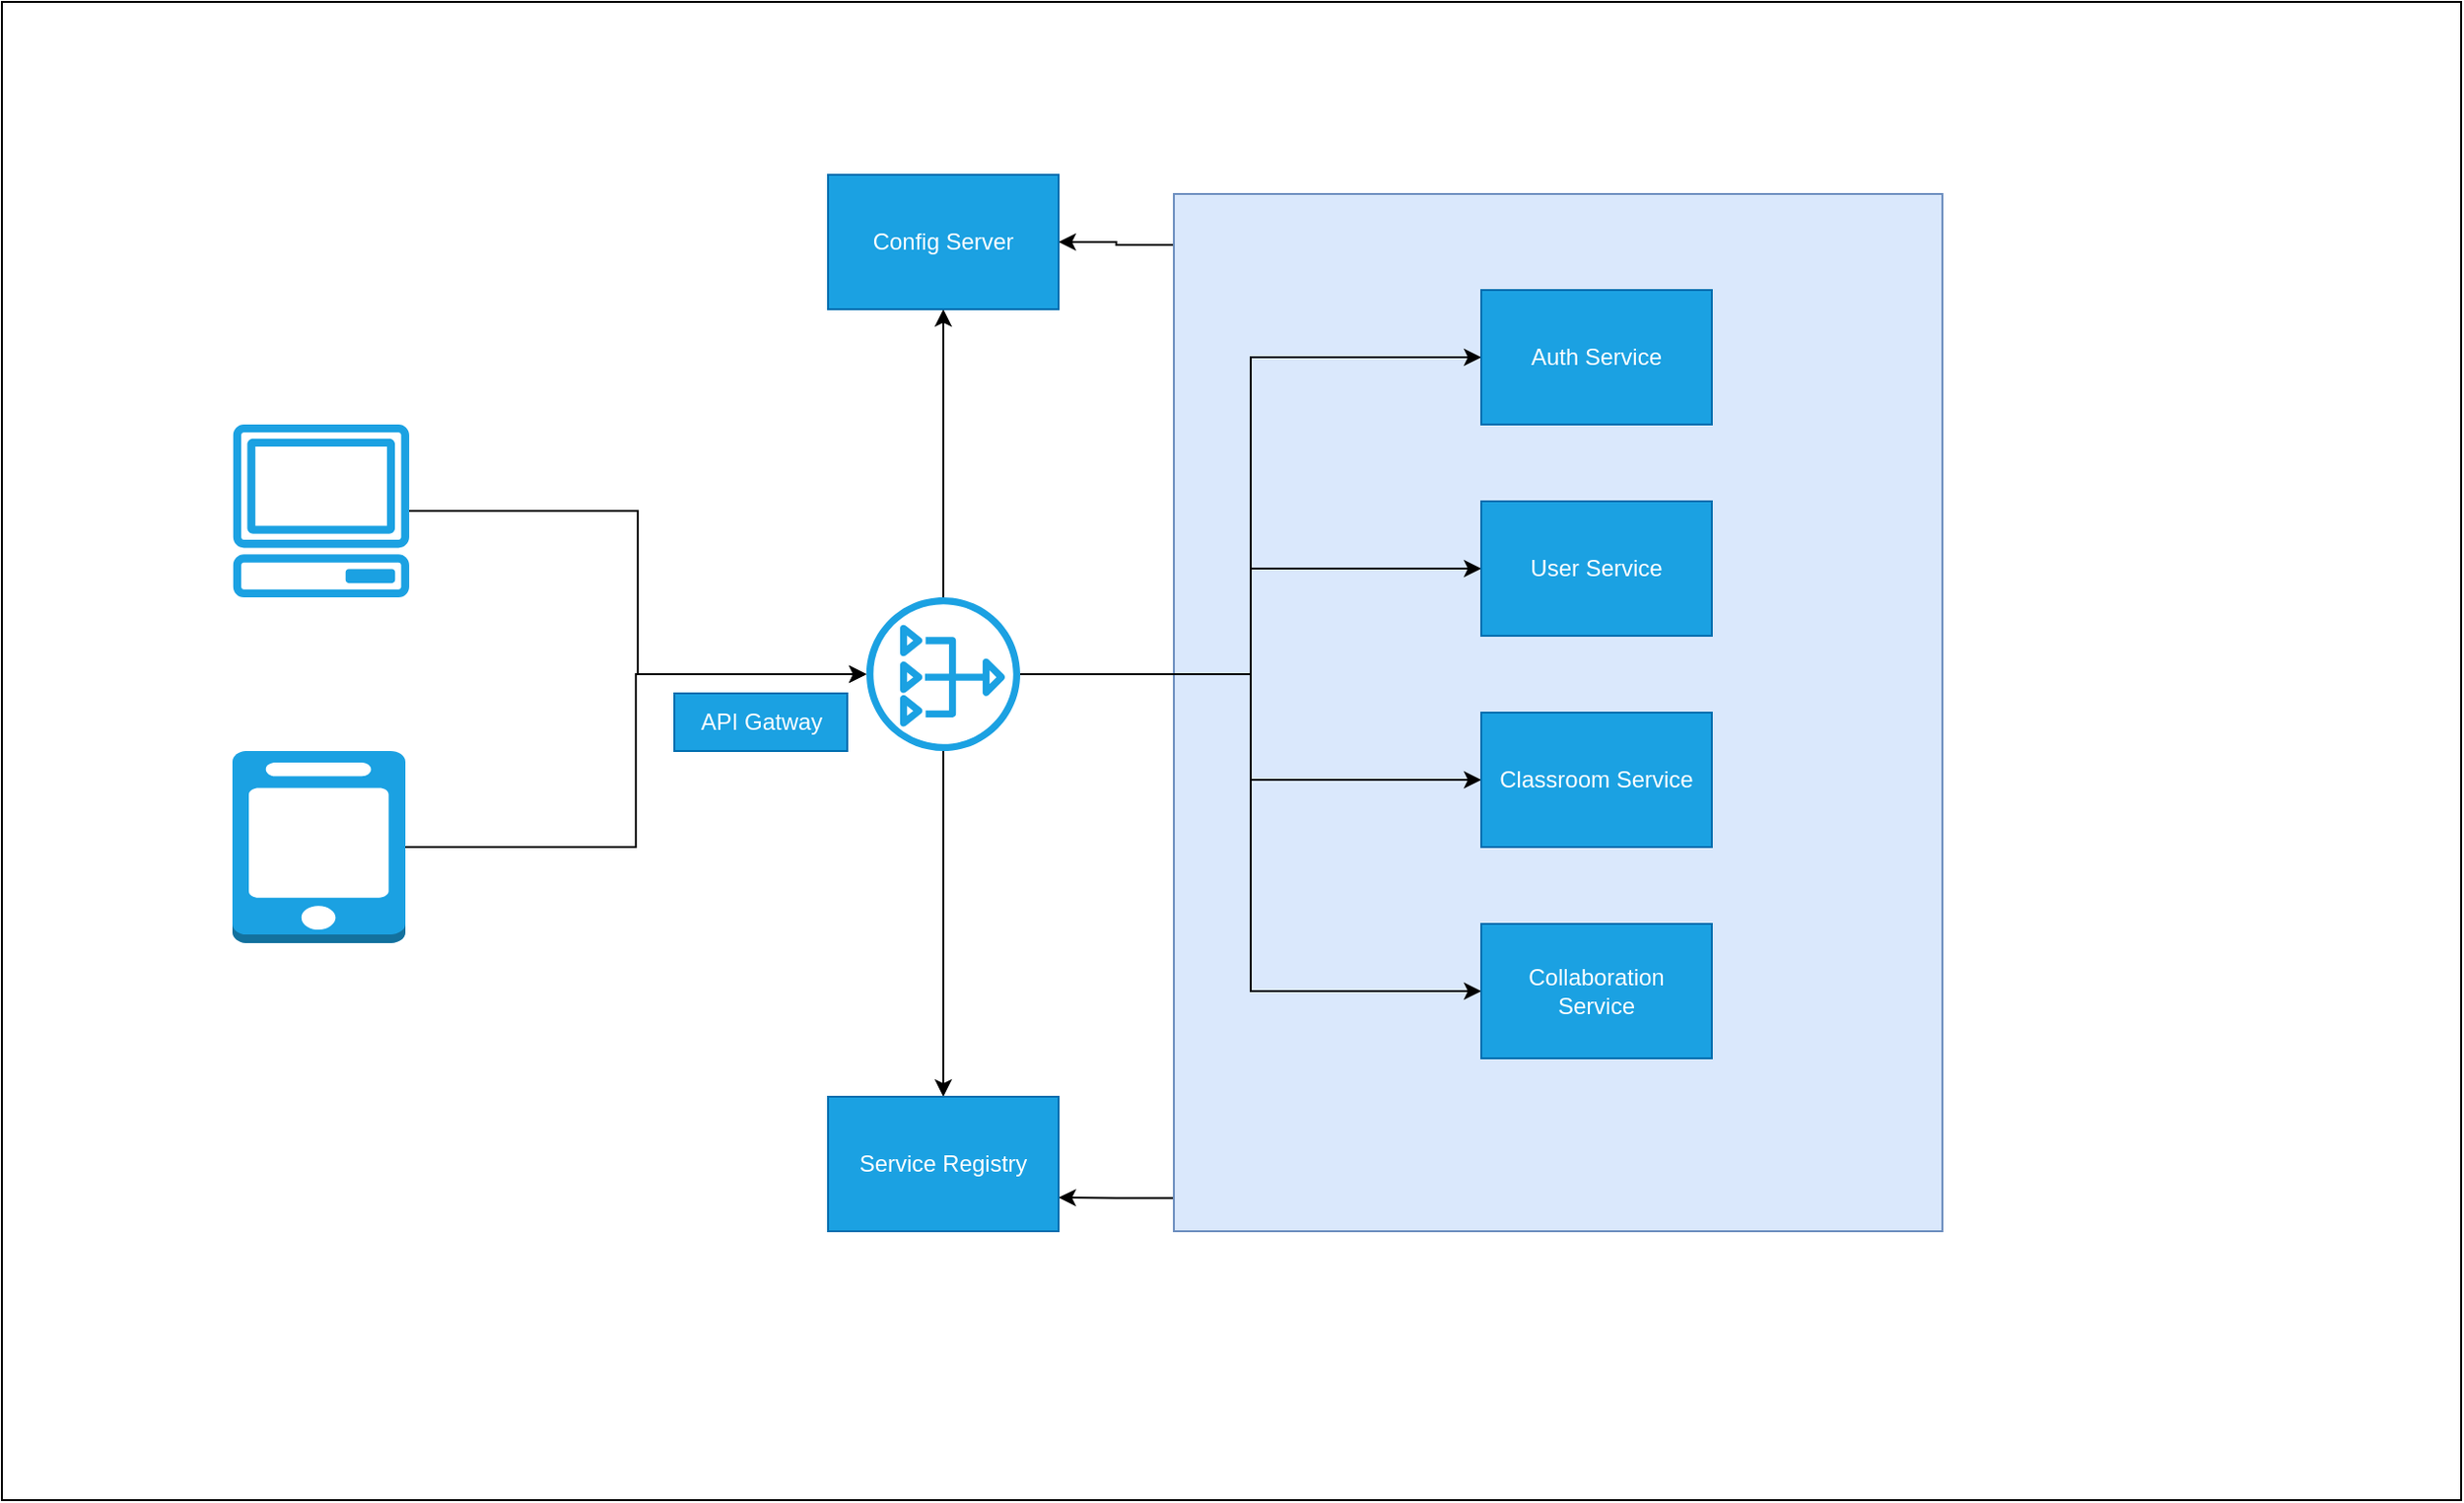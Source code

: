 <mxfile version="20.3.0" type="device"><diagram id="XtJ530XpThZbBypXTeZC" name="Page-1"><mxGraphModel dx="2414" dy="1078" grid="1" gridSize="10" guides="1" tooltips="1" connect="1" arrows="1" fold="1" page="1" pageScale="1" pageWidth="850" pageHeight="1100" math="0" shadow="0"><root><mxCell id="0"/><mxCell id="1" parent="0"/><mxCell id="teZZdLatg9J8Akjj6c2T-24" value="" style="rounded=0;whiteSpace=wrap;html=1;" vertex="1" parent="1"><mxGeometry x="-10" width="1280" height="780" as="geometry"/></mxCell><mxCell id="teZZdLatg9J8Akjj6c2T-17" style="edgeStyle=orthogonalEdgeStyle;rounded=0;orthogonalLoop=1;jettySize=auto;html=1;entryX=1;entryY=0.75;entryDx=0;entryDy=0;strokeColor=default;exitX=0.002;exitY=0.968;exitDx=0;exitDy=0;exitPerimeter=0;" edge="1" parent="1" source="teZZdLatg9J8Akjj6c2T-14" target="teZZdLatg9J8Akjj6c2T-15"><mxGeometry relative="1" as="geometry"/></mxCell><mxCell id="teZZdLatg9J8Akjj6c2T-29" style="edgeStyle=orthogonalEdgeStyle;rounded=0;orthogonalLoop=1;jettySize=auto;html=1;strokeColor=default;exitX=0.005;exitY=0.049;exitDx=0;exitDy=0;exitPerimeter=0;" edge="1" parent="1" source="teZZdLatg9J8Akjj6c2T-14" target="teZZdLatg9J8Akjj6c2T-25"><mxGeometry relative="1" as="geometry"/></mxCell><mxCell id="teZZdLatg9J8Akjj6c2T-14" value="" style="rounded=0;whiteSpace=wrap;html=1;fillColor=#dae8fc;strokeColor=#6c8ebf;" vertex="1" parent="1"><mxGeometry x="600" y="100" width="400" height="540" as="geometry"/></mxCell><mxCell id="teZZdLatg9J8Akjj6c2T-3" style="edgeStyle=orthogonalEdgeStyle;rounded=0;orthogonalLoop=1;jettySize=auto;html=1;" edge="1" parent="1" source="teZZdLatg9J8Akjj6c2T-1" target="teZZdLatg9J8Akjj6c2T-2"><mxGeometry relative="1" as="geometry"/></mxCell><mxCell id="teZZdLatg9J8Akjj6c2T-1" value="" style="sketch=0;outlineConnect=0;dashed=0;verticalLabelPosition=bottom;verticalAlign=top;align=center;html=1;fontSize=12;fontStyle=0;aspect=fixed;pointerEvents=1;shape=mxgraph.aws4.client;fillColor=#1ba1e2;strokeColor=#006EAF;fontColor=#ffffff;" vertex="1" parent="1"><mxGeometry x="110" y="220" width="92.37" height="90" as="geometry"/></mxCell><mxCell id="teZZdLatg9J8Akjj6c2T-9" style="edgeStyle=orthogonalEdgeStyle;rounded=0;orthogonalLoop=1;jettySize=auto;html=1;entryX=0;entryY=0.5;entryDx=0;entryDy=0;" edge="1" parent="1" source="teZZdLatg9J8Akjj6c2T-2" target="teZZdLatg9J8Akjj6c2T-4"><mxGeometry relative="1" as="geometry"/></mxCell><mxCell id="teZZdLatg9J8Akjj6c2T-10" style="edgeStyle=orthogonalEdgeStyle;rounded=0;orthogonalLoop=1;jettySize=auto;html=1;entryX=0;entryY=0.5;entryDx=0;entryDy=0;" edge="1" parent="1" source="teZZdLatg9J8Akjj6c2T-2" target="teZZdLatg9J8Akjj6c2T-5"><mxGeometry relative="1" as="geometry"/></mxCell><mxCell id="teZZdLatg9J8Akjj6c2T-11" style="edgeStyle=orthogonalEdgeStyle;rounded=0;orthogonalLoop=1;jettySize=auto;html=1;entryX=0;entryY=0.5;entryDx=0;entryDy=0;" edge="1" parent="1" source="teZZdLatg9J8Akjj6c2T-2" target="teZZdLatg9J8Akjj6c2T-6"><mxGeometry relative="1" as="geometry"/></mxCell><mxCell id="teZZdLatg9J8Akjj6c2T-12" style="edgeStyle=orthogonalEdgeStyle;rounded=0;orthogonalLoop=1;jettySize=auto;html=1;strokeColor=default;entryX=0;entryY=0.5;entryDx=0;entryDy=0;" edge="1" parent="1" source="teZZdLatg9J8Akjj6c2T-2" target="teZZdLatg9J8Akjj6c2T-7"><mxGeometry relative="1" as="geometry"/></mxCell><mxCell id="teZZdLatg9J8Akjj6c2T-16" style="edgeStyle=orthogonalEdgeStyle;rounded=0;orthogonalLoop=1;jettySize=auto;html=1;entryX=0.5;entryY=0;entryDx=0;entryDy=0;strokeColor=default;" edge="1" parent="1" source="teZZdLatg9J8Akjj6c2T-2" target="teZZdLatg9J8Akjj6c2T-15"><mxGeometry relative="1" as="geometry"/></mxCell><mxCell id="teZZdLatg9J8Akjj6c2T-27" style="edgeStyle=orthogonalEdgeStyle;rounded=0;orthogonalLoop=1;jettySize=auto;html=1;strokeColor=default;entryX=0.5;entryY=1;entryDx=0;entryDy=0;" edge="1" parent="1" source="teZZdLatg9J8Akjj6c2T-2" target="teZZdLatg9J8Akjj6c2T-25"><mxGeometry relative="1" as="geometry"/></mxCell><mxCell id="teZZdLatg9J8Akjj6c2T-2" value="" style="sketch=0;outlineConnect=0;fillColor=#1ba1e2;strokeColor=#006EAF;dashed=0;verticalLabelPosition=bottom;verticalAlign=top;align=center;html=1;fontSize=12;fontStyle=0;aspect=fixed;pointerEvents=1;shape=mxgraph.aws4.nat_gateway;fontColor=#ffffff;" vertex="1" parent="1"><mxGeometry x="440" y="310" width="80" height="80" as="geometry"/></mxCell><mxCell id="teZZdLatg9J8Akjj6c2T-4" value="Auth Service" style="rounded=0;whiteSpace=wrap;html=1;fillColor=#1ba1e2;fontColor=#ffffff;strokeColor=#006EAF;" vertex="1" parent="1"><mxGeometry x="760" y="150" width="120" height="70" as="geometry"/></mxCell><mxCell id="teZZdLatg9J8Akjj6c2T-5" value="User Service" style="rounded=0;whiteSpace=wrap;html=1;fillColor=#1ba1e2;fontColor=#ffffff;strokeColor=#006EAF;" vertex="1" parent="1"><mxGeometry x="760" y="260" width="120" height="70" as="geometry"/></mxCell><mxCell id="teZZdLatg9J8Akjj6c2T-6" value="Classroom Service" style="rounded=0;whiteSpace=wrap;html=1;fillColor=#1ba1e2;fontColor=#ffffff;strokeColor=#006EAF;" vertex="1" parent="1"><mxGeometry x="760" y="370" width="120" height="70" as="geometry"/></mxCell><mxCell id="teZZdLatg9J8Akjj6c2T-7" value="Collaboration&lt;br&gt;Service" style="rounded=0;whiteSpace=wrap;html=1;fillColor=#1ba1e2;fontColor=#ffffff;strokeColor=#006EAF;" vertex="1" parent="1"><mxGeometry x="760" y="480" width="120" height="70" as="geometry"/></mxCell><mxCell id="teZZdLatg9J8Akjj6c2T-8" value="API Gatway" style="text;html=1;align=center;verticalAlign=middle;resizable=0;points=[];autosize=1;strokeColor=#006EAF;fillColor=#1ba1e2;fontColor=#ffffff;" vertex="1" parent="1"><mxGeometry x="340" y="360" width="90" height="30" as="geometry"/></mxCell><mxCell id="teZZdLatg9J8Akjj6c2T-15" value="Service Registry" style="rounded=0;whiteSpace=wrap;html=1;fillColor=#1ba1e2;fontColor=#ffffff;strokeColor=#006EAF;" vertex="1" parent="1"><mxGeometry x="420" y="570" width="120" height="70" as="geometry"/></mxCell><mxCell id="teZZdLatg9J8Akjj6c2T-23" style="edgeStyle=orthogonalEdgeStyle;rounded=0;orthogonalLoop=1;jettySize=auto;html=1;strokeColor=default;" edge="1" parent="1" source="teZZdLatg9J8Akjj6c2T-22" target="teZZdLatg9J8Akjj6c2T-2"><mxGeometry relative="1" as="geometry"/></mxCell><mxCell id="teZZdLatg9J8Akjj6c2T-22" value="" style="outlineConnect=0;dashed=0;verticalLabelPosition=bottom;verticalAlign=top;align=center;html=1;shape=mxgraph.aws3.mobile_client;fillColor=#1ba1e2;fontColor=#ffffff;strokeColor=#006EAF;" vertex="1" parent="1"><mxGeometry x="110" y="390" width="90" height="100" as="geometry"/></mxCell><mxCell id="teZZdLatg9J8Akjj6c2T-25" value="Config Server" style="rounded=0;whiteSpace=wrap;html=1;fillColor=#1ba1e2;fontColor=#ffffff;strokeColor=#006EAF;" vertex="1" parent="1"><mxGeometry x="420" y="90" width="120" height="70" as="geometry"/></mxCell></root></mxGraphModel></diagram></mxfile>